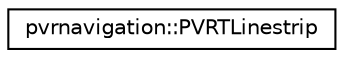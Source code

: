 digraph "Graphical Class Hierarchy"
{
  edge [fontname="Helvetica",fontsize="10",labelfontname="Helvetica",labelfontsize="10"];
  node [fontname="Helvetica",fontsize="10",shape=record];
  rankdir="LR";
  Node1 [label="pvrnavigation::PVRTLinestrip",height=0.2,width=0.4,color="black", fillcolor="white", style="filled",URL="$structpvrnavigation_1_1_p_v_r_t_linestrip.html"];
}
